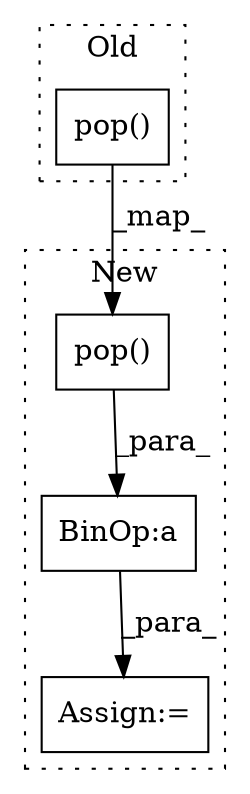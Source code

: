 digraph G {
subgraph cluster0 {
1 [label="pop()" a="75" s="49559" l="13" shape="box"];
label = "Old";
style="dotted";
}
subgraph cluster1 {
2 [label="pop()" a="75" s="49014" l="13" shape="box"];
3 [label="BinOp:a" a="82" s="49027" l="3" shape="box"];
4 [label="Assign:=" a="68" s="49068" l="3" shape="box"];
label = "New";
style="dotted";
}
1 -> 2 [label="_map_"];
2 -> 3 [label="_para_"];
3 -> 4 [label="_para_"];
}